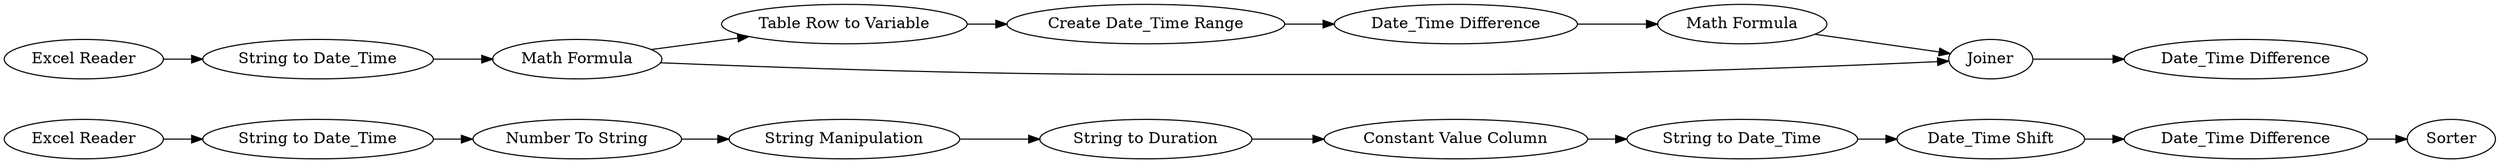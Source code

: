 digraph {
	1 [label="Excel Reader"]
	2 [label="String to Duration"]
	3 [label="Number To String"]
	4 [label="String Manipulation"]
	5 [label="Date_Time Shift"]
	6 [label="Constant Value Column"]
	7 [label="String to Date_Time"]
	13 [label="String to Date_Time"]
	14 [label="Excel Reader"]
	22 [label="Math Formula"]
	23 [label="Table Row to Variable"]
	24 [label="Create Date_Time Range"]
	26 [label="String to Date_Time"]
	28 [label="Date_Time Difference"]
	29 [label="Math Formula"]
	30 [label=Joiner]
	31 [label="Date_Time Difference"]
	33 [label=Sorter]
	34 [label="Date_Time Difference"]
	1 -> 13
	2 -> 6
	3 -> 4
	4 -> 2
	5 -> 34
	6 -> 7
	7 -> 5
	13 -> 3
	14 -> 26
	22 -> 23
	22 -> 30
	23 -> 24
	24 -> 28
	26 -> 22
	28 -> 29
	29 -> 30
	30 -> 31
	34 -> 33
	rankdir=LR
}
